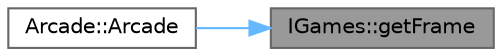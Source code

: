digraph "IGames::getFrame"
{
 // LATEX_PDF_SIZE
  bgcolor="transparent";
  edge [fontname=Helvetica,fontsize=10,labelfontname=Helvetica,labelfontsize=10];
  node [fontname=Helvetica,fontsize=10,shape=box,height=0.2,width=0.4];
  rankdir="RL";
  Node1 [label="IGames::getFrame",height=0.2,width=0.4,color="gray40", fillcolor="grey60", style="filled", fontcolor="black",tooltip=" "];
  Node1 -> Node2 [dir="back",color="steelblue1",style="solid"];
  Node2 [label="Arcade::Arcade",height=0.2,width=0.4,color="grey40", fillcolor="white", style="filled",URL="$classArcade.html#a9efa046601eee640caa86c7fa24a76f5",tooltip=" "];
}
